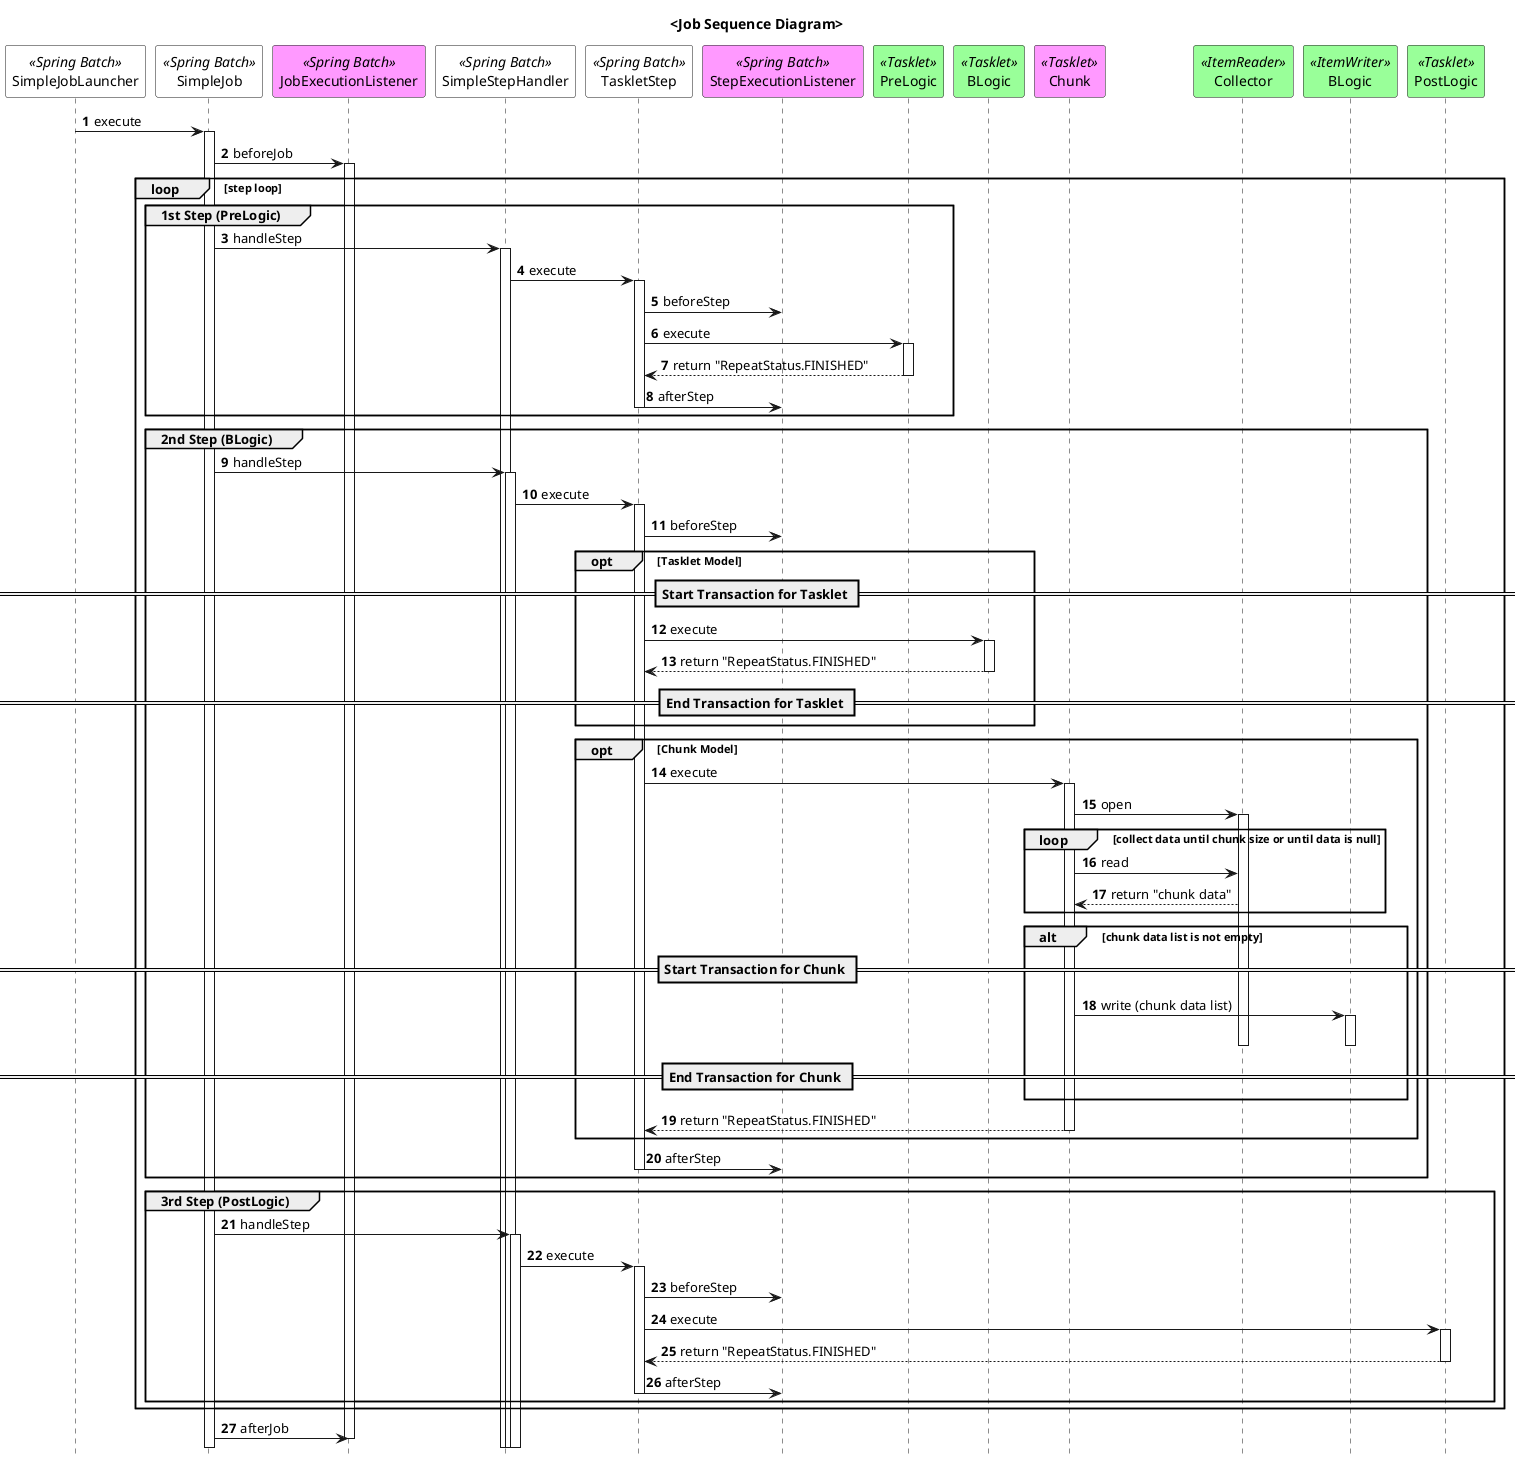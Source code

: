 @startuml
' configuration
autonumber
hide footbox
skinparam {
  defaultFontName Ricty Diminished
}

' title
title ==<Job Sequence Diagram>==

' classifier
participant "SimpleJobLauncher" <<Spring Batch>> #ffffff
participant "SimpleJob" <<Spring Batch>> #ffffff
participant JobExecutionListener <<Spring Batch>> #ff99ff
participant SimpleStepHandler <<Spring Batch>> #ffffff
participant TaskletStep <<Spring Batch>> #ffffff
participant StepExecutionListener <<Spring Batch>> #ff99ff
participant PreLogic as PreLogic <<Tasklet>> #99ff99
participant BLogic as BLogic <<Tasklet>> #99ff99
participant Chunk as Chunk <<Tasklet>> #ff99ff
participant Collector as Reader <<ItemReader>> #99ff99
participant BLogic as Writer <<ItemWriter>> #99ff99
participant PostLogic as PostLogic <<Tasklet>> #99ff99

' Sequence
SimpleJobLauncher -> SimpleJob : execute
activate SimpleJob
SimpleJob -> JobExecutionListener : beforeJob
activate JobExecutionListener

loop step loop
  group 1st Step (PreLogic)
    SimpleJob -> SimpleStepHandler : handleStep
    activate SimpleStepHandler
    SimpleStepHandler -> TaskletStep : execute
    activate TaskletStep
    TaskletStep -> StepExecutionListener : beforeStep
    TaskletStep -> PreLogic : execute
    activate PreLogic
    TaskletStep <-- PreLogic : return "RepeatStatus.FINISHED"
    deactivate PreLogic
    TaskletStep -> StepExecutionListener : afterStep
    deactivate TaskletStep
  end group
  group 2nd Step (BLogic)
    SimpleJob -> SimpleStepHandler : handleStep
    activate SimpleStepHandler
    SimpleStepHandler -> TaskletStep : execute
    activate TaskletStep
    TaskletStep -> StepExecutionListener : beforeStep
    opt Tasklet Model
    == Start Transaction for Tasklet ==
      TaskletStep -> BLogic : execute
      activate BLogic
      TaskletStep <-- BLogic : return "RepeatStatus.FINISHED"
      deactivate BLogic
      == End Transaction for Tasklet ==
    end opt
    opt Chunk Model
      TaskletStep -> Chunk : execute
      activate Chunk
      Chunk -> Reader : open
      activate Reader
      loop collect data until chunk size or until data is null
        Chunk -> Reader : read
        Chunk <-- Reader : return "chunk data"
      end loop
      alt chunk data list is not empty
        == Start Transaction for Chunk ==
        Chunk -> Writer : write (chunk data list)
        activate Writer
        deactivate Writer
        == End Transaction for Chunk ==
        deactivate Reader
      end alt
      TaskletStep <-- Chunk : return "RepeatStatus.FINISHED"
      deactivate Chunk
    end opt
    TaskletStep -> StepExecutionListener : afterStep
    deactivate TaskletStep
  end group
  group 3rd Step (PostLogic)
    SimpleJob -> SimpleStepHandler : handleStep
    activate SimpleStepHandler
    SimpleStepHandler -> TaskletStep : execute
    activate TaskletStep
    TaskletStep -> StepExecutionListener : beforeStep
    TaskletStep -> PostLogic : execute
    activate PostLogic
    TaskletStep <-- PostLogic : return "RepeatStatus.FINISHED"
    deactivate PostLogic
    TaskletStep -> StepExecutionListener : afterStep
    deactivate TaskletStep
  end group
end loop

SimpleJob -> JobExecutionListener : afterJob
deactivate JobExecutionListener


@enduml
